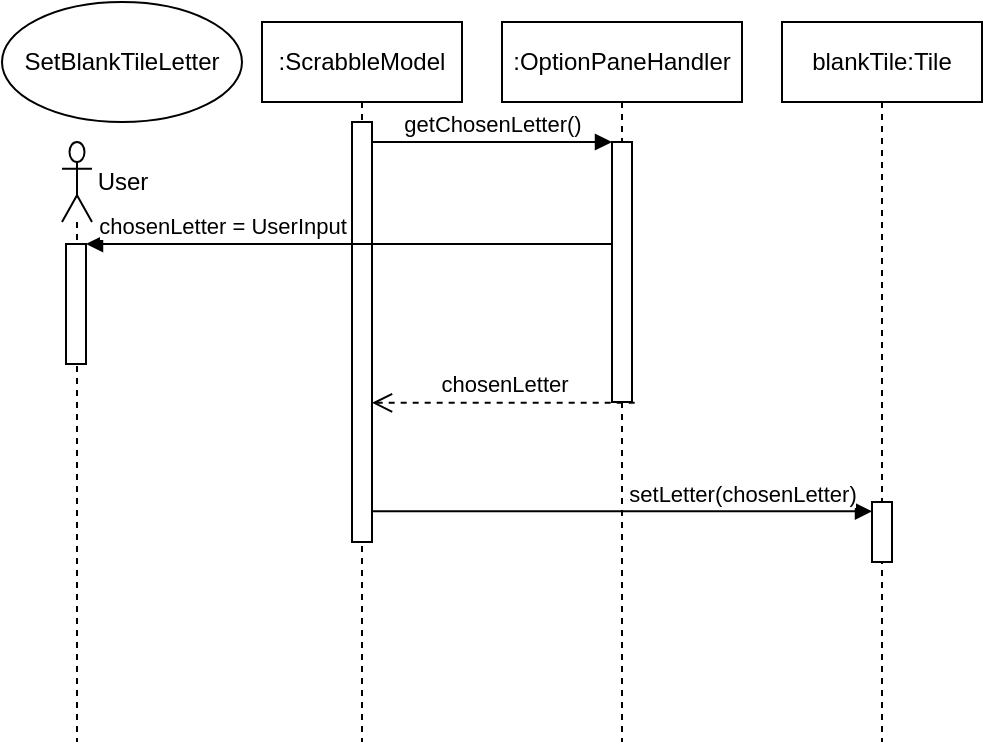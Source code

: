 <mxfile version="15.5.4" type="embed"><diagram id="21PG8XAE_n5FY6WRuswt" name="Page-1"><mxGraphModel dx="1144" dy="561" grid="1" gridSize="10" guides="1" tooltips="1" connect="1" arrows="1" fold="1" page="1" pageScale="1" pageWidth="850" pageHeight="1100" math="0" shadow="0"><root><mxCell id="0"/><mxCell id="1" parent="0"/><mxCell id="2" value=":ScrabbleModel" style="shape=umlLifeline;perimeter=lifelinePerimeter;whiteSpace=wrap;html=1;container=1;collapsible=0;recursiveResize=0;outlineConnect=0;" vertex="1" parent="1"><mxGeometry x="140" y="30" width="100" height="360" as="geometry"/></mxCell><mxCell id="3" value="" style="html=1;points=[];perimeter=orthogonalPerimeter;" vertex="1" parent="2"><mxGeometry x="45" y="50" width="10" height="210" as="geometry"/></mxCell><mxCell id="23" value="setLetter(chosenLetter)" style="html=1;verticalAlign=bottom;endArrow=block;rounded=0;" edge="1" parent="2" target="5"><mxGeometry x="0.48" relative="1" as="geometry"><mxPoint x="55" y="244.66" as="sourcePoint"/><mxPoint x="175.0" y="244.66" as="targetPoint"/><mxPoint as="offset"/></mxGeometry></mxCell><mxCell id="4" value="blankTile:Tile" style="shape=umlLifeline;perimeter=lifelinePerimeter;whiteSpace=wrap;html=1;container=1;collapsible=0;recursiveResize=0;outlineConnect=0;" vertex="1" parent="1"><mxGeometry x="400" y="30" width="100" height="360" as="geometry"/></mxCell><mxCell id="5" value="" style="html=1;points=[];perimeter=orthogonalPerimeter;" vertex="1" parent="4"><mxGeometry x="45" y="240" width="10" height="30" as="geometry"/></mxCell><mxCell id="6" value="SetBlankTileLetter" style="ellipse;whiteSpace=wrap;html=1;" vertex="1" parent="1"><mxGeometry x="10" y="20" width="120" height="60" as="geometry"/></mxCell><mxCell id="10" value="" style="shape=umlLifeline;participant=umlActor;perimeter=lifelinePerimeter;whiteSpace=wrap;html=1;container=1;collapsible=0;recursiveResize=0;verticalAlign=top;spacingTop=36;outlineConnect=0;size=40;" vertex="1" parent="1"><mxGeometry x="40" y="90" width="15" height="300" as="geometry"/></mxCell><mxCell id="18" value="" style="html=1;points=[];perimeter=orthogonalPerimeter;" vertex="1" parent="10"><mxGeometry x="2" y="51" width="10" height="60" as="geometry"/></mxCell><mxCell id="11" value="User" style="text;html=1;align=center;verticalAlign=middle;resizable=0;points=[];autosize=1;strokeColor=none;fillColor=none;" vertex="1" parent="1"><mxGeometry x="50" y="100" width="40" height="20" as="geometry"/></mxCell><mxCell id="13" value=":OptionPaneHandler" style="shape=umlLifeline;perimeter=lifelinePerimeter;whiteSpace=wrap;html=1;container=1;collapsible=0;recursiveResize=0;outlineConnect=0;" vertex="1" parent="1"><mxGeometry x="260" y="30" width="120" height="360" as="geometry"/></mxCell><mxCell id="14" value="" style="html=1;points=[];perimeter=orthogonalPerimeter;" vertex="1" parent="13"><mxGeometry x="55" y="60" width="10" height="80" as="geometry"/></mxCell><mxCell id="15" value="" style="html=1;points=[];perimeter=orthogonalPerimeter;" vertex="1" parent="13"><mxGeometry x="55" y="60" width="10" height="130" as="geometry"/></mxCell><mxCell id="16" value="getChosenLetter()" style="html=1;verticalAlign=bottom;endArrow=block;entryX=0;entryY=0;rounded=0;" edge="1" target="15" parent="1" source="3"><mxGeometry relative="1" as="geometry"><mxPoint x="245" y="90" as="sourcePoint"/></mxGeometry></mxCell><mxCell id="19" value="chosenLetter = UserInput" style="html=1;verticalAlign=bottom;endArrow=block;entryX=1;entryY=0;rounded=0;" edge="1" target="18" parent="1" source="15"><mxGeometry x="0.483" relative="1" as="geometry"><mxPoint x="112" y="141" as="sourcePoint"/><mxPoint as="offset"/></mxGeometry></mxCell><mxCell id="22" value="chosenLetter" style="html=1;verticalAlign=bottom;endArrow=open;dashed=1;endSize=8;rounded=0;exitX=1.134;exitY=1.003;exitDx=0;exitDy=0;exitPerimeter=0;" edge="1" parent="1" source="15" target="3"><mxGeometry relative="1" as="geometry"><mxPoint x="310" y="209.66" as="sourcePoint"/><mxPoint x="230" y="209.66" as="targetPoint"/></mxGeometry></mxCell></root></mxGraphModel></diagram></mxfile>